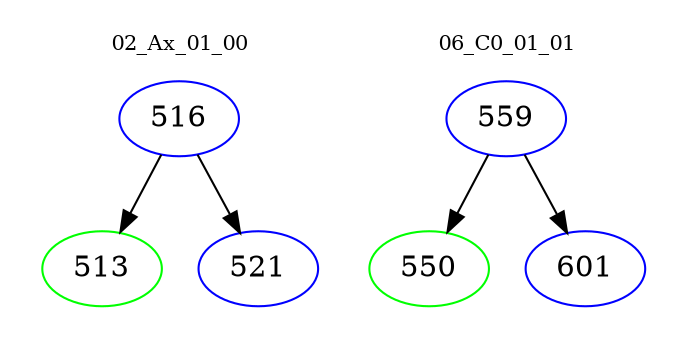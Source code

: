 digraph{
subgraph cluster_0 {
color = white
label = "02_Ax_01_00";
fontsize=10;
T0_516 [label="516", color="blue"]
T0_516 -> T0_513 [color="black"]
T0_513 [label="513", color="green"]
T0_516 -> T0_521 [color="black"]
T0_521 [label="521", color="blue"]
}
subgraph cluster_1 {
color = white
label = "06_C0_01_01";
fontsize=10;
T1_559 [label="559", color="blue"]
T1_559 -> T1_550 [color="black"]
T1_550 [label="550", color="green"]
T1_559 -> T1_601 [color="black"]
T1_601 [label="601", color="blue"]
}
}
